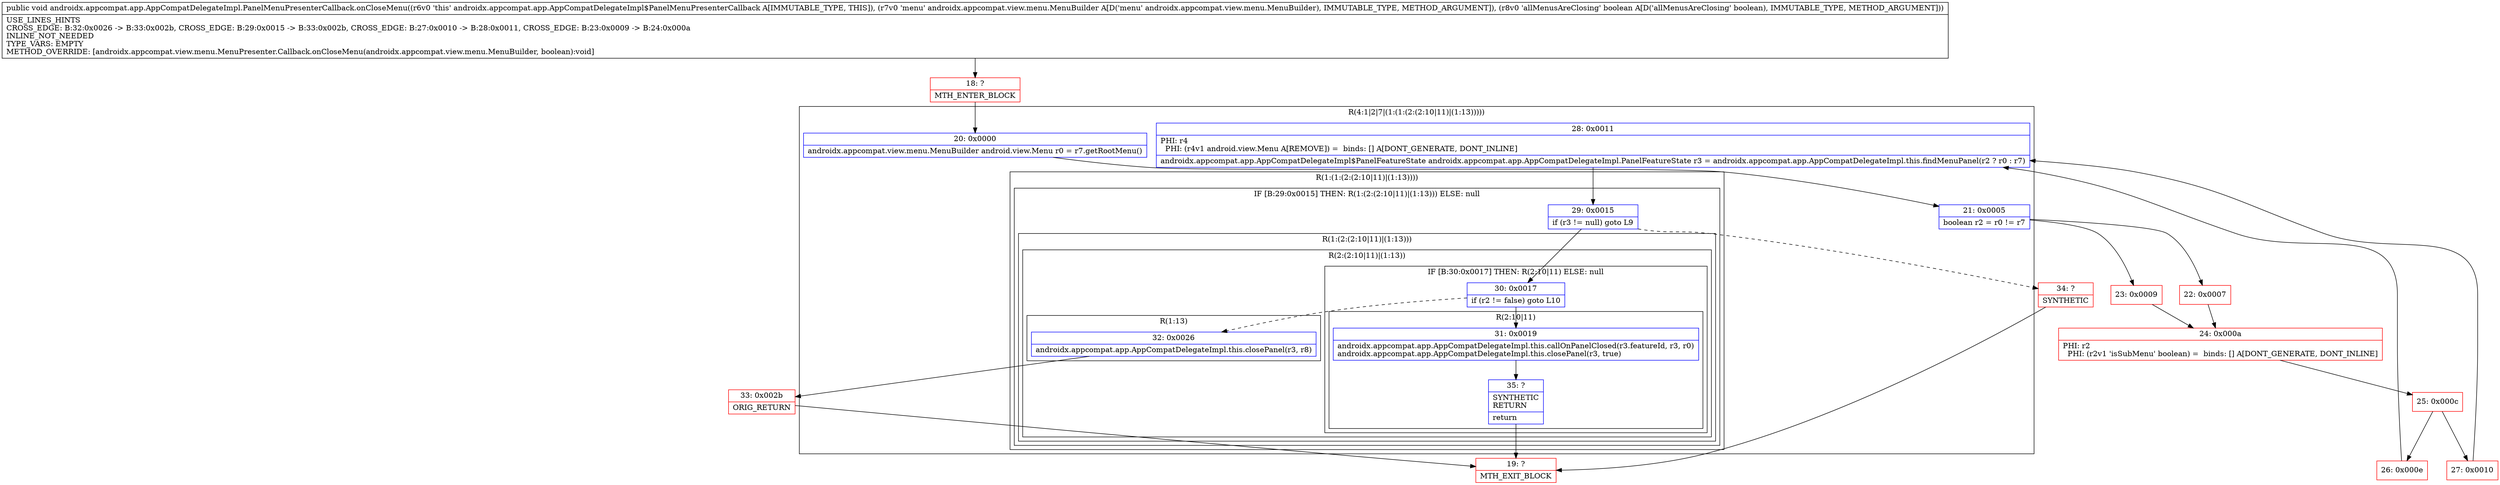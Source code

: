 digraph "CFG forandroidx.appcompat.app.AppCompatDelegateImpl.PanelMenuPresenterCallback.onCloseMenu(Landroidx\/appcompat\/view\/menu\/MenuBuilder;Z)V" {
subgraph cluster_Region_6285469 {
label = "R(4:1|2|7|(1:(1:(2:(2:10|11)|(1:13)))))";
node [shape=record,color=blue];
Node_20 [shape=record,label="{20\:\ 0x0000|androidx.appcompat.view.menu.MenuBuilder android.view.Menu r0 = r7.getRootMenu()\l}"];
Node_21 [shape=record,label="{21\:\ 0x0005|boolean r2 = r0 != r7\l}"];
Node_28 [shape=record,label="{28\:\ 0x0011|PHI: r4 \l  PHI: (r4v1 android.view.Menu A[REMOVE]) =  binds: [] A[DONT_GENERATE, DONT_INLINE]\l|androidx.appcompat.app.AppCompatDelegateImpl$PanelFeatureState androidx.appcompat.app.AppCompatDelegateImpl.PanelFeatureState r3 = androidx.appcompat.app.AppCompatDelegateImpl.this.findMenuPanel(r2 ? r0 : r7)\l}"];
subgraph cluster_Region_1464469474 {
label = "R(1:(1:(2:(2:10|11)|(1:13))))";
node [shape=record,color=blue];
subgraph cluster_IfRegion_1141674096 {
label = "IF [B:29:0x0015] THEN: R(1:(2:(2:10|11)|(1:13))) ELSE: null";
node [shape=record,color=blue];
Node_29 [shape=record,label="{29\:\ 0x0015|if (r3 != null) goto L9\l}"];
subgraph cluster_Region_1363439966 {
label = "R(1:(2:(2:10|11)|(1:13)))";
node [shape=record,color=blue];
subgraph cluster_Region_1811306997 {
label = "R(2:(2:10|11)|(1:13))";
node [shape=record,color=blue];
subgraph cluster_IfRegion_2141634900 {
label = "IF [B:30:0x0017] THEN: R(2:10|11) ELSE: null";
node [shape=record,color=blue];
Node_30 [shape=record,label="{30\:\ 0x0017|if (r2 != false) goto L10\l}"];
subgraph cluster_Region_1947310037 {
label = "R(2:10|11)";
node [shape=record,color=blue];
Node_31 [shape=record,label="{31\:\ 0x0019|androidx.appcompat.app.AppCompatDelegateImpl.this.callOnPanelClosed(r3.featureId, r3, r0)\landroidx.appcompat.app.AppCompatDelegateImpl.this.closePanel(r3, true)\l}"];
Node_35 [shape=record,label="{35\:\ ?|SYNTHETIC\lRETURN\l|return\l}"];
}
}
subgraph cluster_Region_1005097836 {
label = "R(1:13)";
node [shape=record,color=blue];
Node_32 [shape=record,label="{32\:\ 0x0026|androidx.appcompat.app.AppCompatDelegateImpl.this.closePanel(r3, r8)\l}"];
}
}
}
}
}
}
Node_18 [shape=record,color=red,label="{18\:\ ?|MTH_ENTER_BLOCK\l}"];
Node_22 [shape=record,color=red,label="{22\:\ 0x0007}"];
Node_24 [shape=record,color=red,label="{24\:\ 0x000a|PHI: r2 \l  PHI: (r2v1 'isSubMenu' boolean) =  binds: [] A[DONT_GENERATE, DONT_INLINE]\l}"];
Node_25 [shape=record,color=red,label="{25\:\ 0x000c}"];
Node_26 [shape=record,color=red,label="{26\:\ 0x000e}"];
Node_19 [shape=record,color=red,label="{19\:\ ?|MTH_EXIT_BLOCK\l}"];
Node_33 [shape=record,color=red,label="{33\:\ 0x002b|ORIG_RETURN\l}"];
Node_34 [shape=record,color=red,label="{34\:\ ?|SYNTHETIC\l}"];
Node_27 [shape=record,color=red,label="{27\:\ 0x0010}"];
Node_23 [shape=record,color=red,label="{23\:\ 0x0009}"];
MethodNode[shape=record,label="{public void androidx.appcompat.app.AppCompatDelegateImpl.PanelMenuPresenterCallback.onCloseMenu((r6v0 'this' androidx.appcompat.app.AppCompatDelegateImpl$PanelMenuPresenterCallback A[IMMUTABLE_TYPE, THIS]), (r7v0 'menu' androidx.appcompat.view.menu.MenuBuilder A[D('menu' androidx.appcompat.view.menu.MenuBuilder), IMMUTABLE_TYPE, METHOD_ARGUMENT]), (r8v0 'allMenusAreClosing' boolean A[D('allMenusAreClosing' boolean), IMMUTABLE_TYPE, METHOD_ARGUMENT]))  | USE_LINES_HINTS\lCROSS_EDGE: B:32:0x0026 \-\> B:33:0x002b, CROSS_EDGE: B:29:0x0015 \-\> B:33:0x002b, CROSS_EDGE: B:27:0x0010 \-\> B:28:0x0011, CROSS_EDGE: B:23:0x0009 \-\> B:24:0x000a\lINLINE_NOT_NEEDED\lTYPE_VARS: EMPTY\lMETHOD_OVERRIDE: [androidx.appcompat.view.menu.MenuPresenter.Callback.onCloseMenu(androidx.appcompat.view.menu.MenuBuilder, boolean):void]\l}"];
MethodNode -> Node_18;Node_20 -> Node_21;
Node_21 -> Node_22;
Node_21 -> Node_23;
Node_28 -> Node_29;
Node_29 -> Node_30;
Node_29 -> Node_34[style=dashed];
Node_30 -> Node_31;
Node_30 -> Node_32[style=dashed];
Node_31 -> Node_35;
Node_35 -> Node_19;
Node_32 -> Node_33;
Node_18 -> Node_20;
Node_22 -> Node_24;
Node_24 -> Node_25;
Node_25 -> Node_26;
Node_25 -> Node_27;
Node_26 -> Node_28;
Node_33 -> Node_19;
Node_34 -> Node_19;
Node_27 -> Node_28;
Node_23 -> Node_24;
}

